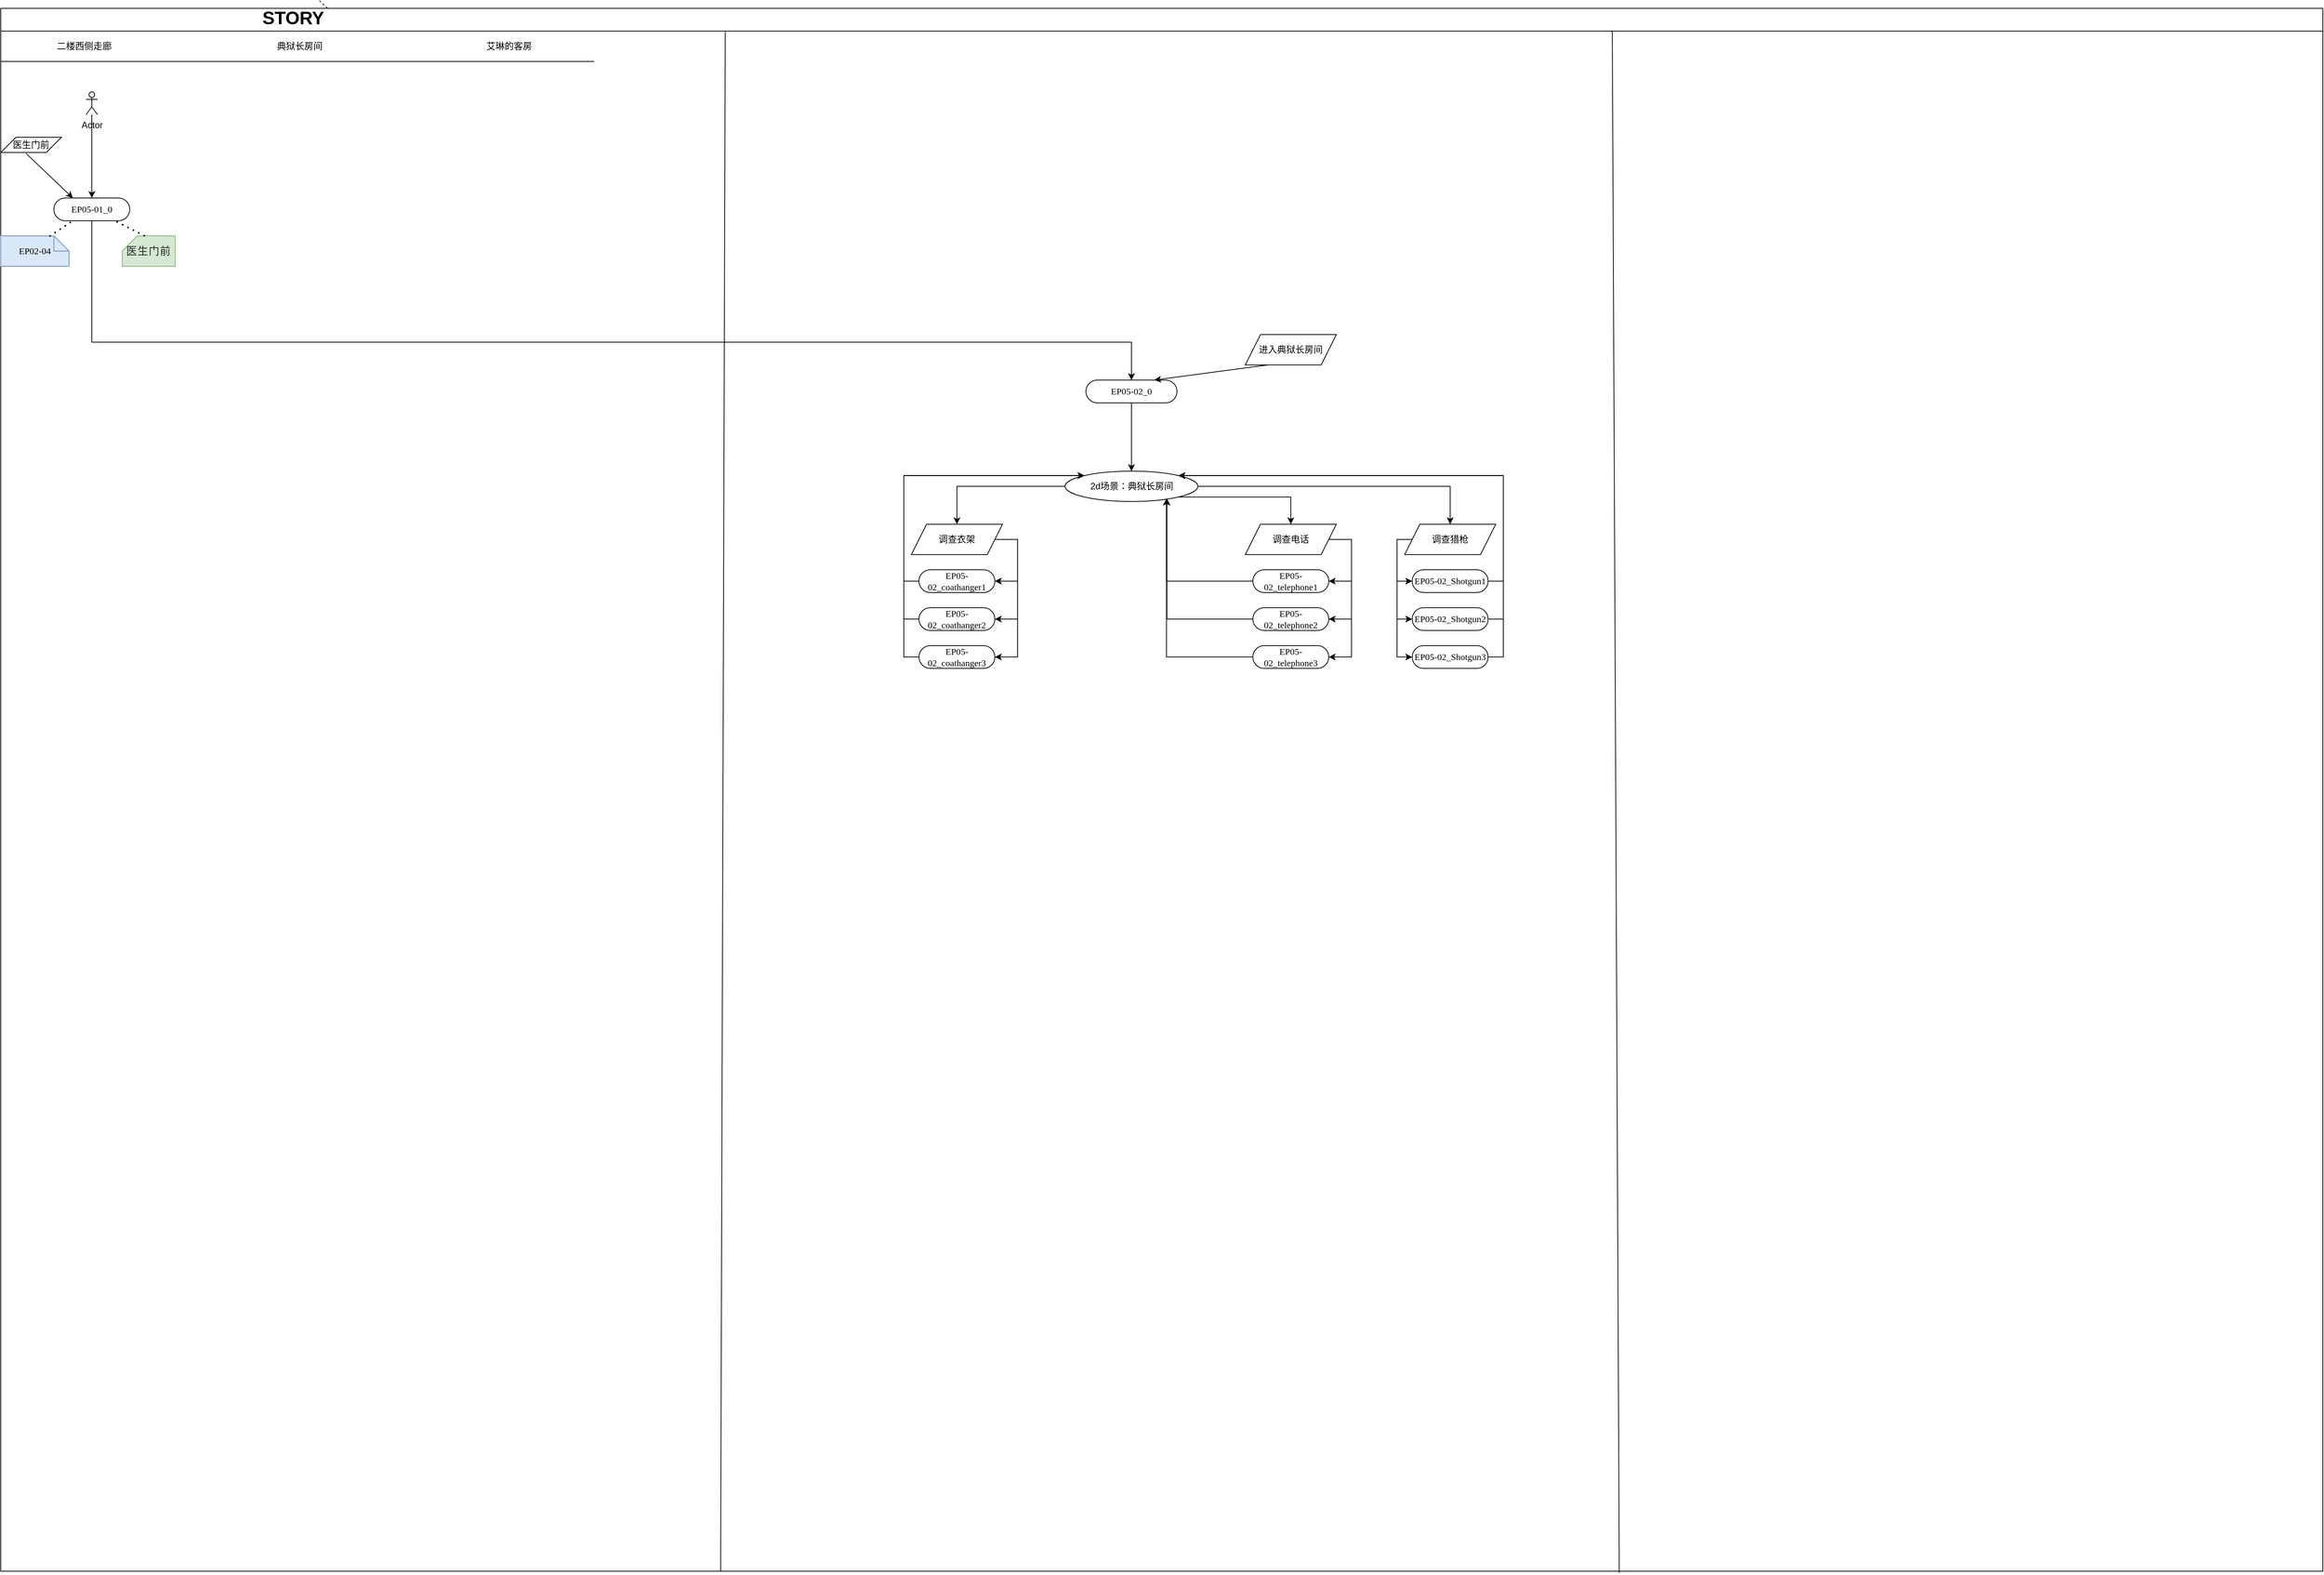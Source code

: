 <mxfile version="14.5.0" type="github">
  <diagram id="Zn5WJBOPdBaQIErQQMCe" name="Page-1">
    <mxGraphModel dx="947" dy="898" grid="1" gridSize="10" guides="1" tooltips="1" connect="1" arrows="1" fold="1" page="1" pageScale="1" pageWidth="827" pageHeight="1169" math="0" shadow="0">
      <root>
        <mxCell id="0" />
        <mxCell id="1" parent="0" />
        <mxCell id="elaPlwufUbfxa7BBgDb5-1" value="" style="rounded=0;whiteSpace=wrap;html=1;" vertex="1" parent="1">
          <mxGeometry x="20" y="10" width="3060" height="2060" as="geometry" />
        </mxCell>
        <mxCell id="elaPlwufUbfxa7BBgDb5-2" value="" style="rounded=0;whiteSpace=wrap;html=1;" vertex="1" parent="1">
          <mxGeometry x="20" y="10" width="3060" height="30" as="geometry" />
        </mxCell>
        <mxCell id="elaPlwufUbfxa7BBgDb5-3" value="STORY" style="text;strokeColor=none;fillColor=none;html=1;fontSize=24;fontStyle=1;verticalAlign=middle;align=center;" vertex="1" parent="1">
          <mxGeometry x="310" y="5" width="190" height="35" as="geometry" />
        </mxCell>
        <mxCell id="elaPlwufUbfxa7BBgDb5-4" value="" style="endArrow=none;dashed=1;html=1;" edge="1" parent="1" source="elaPlwufUbfxa7BBgDb5-1">
          <mxGeometry width="50" height="50" relative="1" as="geometry">
            <mxPoint x="390" y="50" as="sourcePoint" />
            <mxPoint x="440" as="targetPoint" />
          </mxGeometry>
        </mxCell>
        <mxCell id="elaPlwufUbfxa7BBgDb5-8" value="" style="endArrow=none;html=1;" edge="1" parent="1">
          <mxGeometry width="50" height="50" relative="1" as="geometry">
            <mxPoint x="20" y="80" as="sourcePoint" />
            <mxPoint x="802" y="80" as="targetPoint" />
          </mxGeometry>
        </mxCell>
        <mxCell id="elaPlwufUbfxa7BBgDb5-9" value="" style="endArrow=none;html=1;entryX=0.312;entryY=1.029;entryDx=0;entryDy=0;entryPerimeter=0;exitX=0.31;exitY=1;exitDx=0;exitDy=0;exitPerimeter=0;" edge="1" parent="1" source="elaPlwufUbfxa7BBgDb5-1" target="elaPlwufUbfxa7BBgDb5-2">
          <mxGeometry width="50" height="50" relative="1" as="geometry">
            <mxPoint x="164" y="80" as="sourcePoint" />
            <mxPoint x="158" y="43" as="targetPoint" />
          </mxGeometry>
        </mxCell>
        <mxCell id="elaPlwufUbfxa7BBgDb5-10" value="" style="endArrow=none;html=1;entryX=0.694;entryY=1.007;entryDx=0;entryDy=0;entryPerimeter=0;exitX=0.697;exitY=1.001;exitDx=0;exitDy=0;exitPerimeter=0;" edge="1" parent="1" source="elaPlwufUbfxa7BBgDb5-1" target="elaPlwufUbfxa7BBgDb5-2">
          <mxGeometry width="50" height="50" relative="1" as="geometry">
            <mxPoint x="561" y="1250" as="sourcePoint" />
            <mxPoint x="543" y="50" as="targetPoint" />
          </mxGeometry>
        </mxCell>
        <mxCell id="elaPlwufUbfxa7BBgDb5-11" value="二楼西侧走廊" style="text;html=1;strokeColor=none;fillColor=none;align=center;verticalAlign=middle;whiteSpace=wrap;rounded=0;" vertex="1" parent="1">
          <mxGeometry x="70" y="40" width="120" height="40" as="geometry" />
        </mxCell>
        <mxCell id="elaPlwufUbfxa7BBgDb5-23" value="" style="edgeStyle=orthogonalEdgeStyle;rounded=0;orthogonalLoop=1;jettySize=auto;html=1;" edge="1" parent="1" source="elaPlwufUbfxa7BBgDb5-13" target="elaPlwufUbfxa7BBgDb5-22">
          <mxGeometry relative="1" as="geometry" />
        </mxCell>
        <mxCell id="elaPlwufUbfxa7BBgDb5-13" value="Actor" style="shape=umlActor;verticalLabelPosition=bottom;verticalAlign=top;html=1;outlineConnect=0;" vertex="1" parent="1">
          <mxGeometry x="132.5" y="120" width="15" height="30" as="geometry" />
        </mxCell>
        <mxCell id="elaPlwufUbfxa7BBgDb5-14" value="医生门前" style="shape=parallelogram;perimeter=parallelogramPerimeter;whiteSpace=wrap;html=1;fixedSize=1;" vertex="1" parent="1">
          <mxGeometry x="20.0" y="180" width="80" height="20" as="geometry" />
        </mxCell>
        <mxCell id="elaPlwufUbfxa7BBgDb5-43" value="" style="edgeStyle=orthogonalEdgeStyle;rounded=0;orthogonalLoop=1;jettySize=auto;html=1;" edge="1" parent="1" source="elaPlwufUbfxa7BBgDb5-22" target="elaPlwufUbfxa7BBgDb5-42">
          <mxGeometry relative="1" as="geometry">
            <Array as="points">
              <mxPoint x="140" y="450" />
              <mxPoint x="1510" y="450" />
            </Array>
          </mxGeometry>
        </mxCell>
        <mxCell id="elaPlwufUbfxa7BBgDb5-22" value="EP05-01_0" style="rounded=1;whiteSpace=wrap;html=1;shadow=0;comic=0;labelBackgroundColor=none;strokeWidth=1;fontFamily=Verdana;fontSize=12;align=center;arcSize=50;" vertex="1" parent="1">
          <mxGeometry x="90" y="260" width="100" height="30" as="geometry" />
        </mxCell>
        <mxCell id="elaPlwufUbfxa7BBgDb5-25" value="" style="endArrow=classic;html=1;exitX=0.369;exitY=1.059;exitDx=0;exitDy=0;exitPerimeter=0;entryX=0.25;entryY=0;entryDx=0;entryDy=0;" edge="1" parent="1" target="elaPlwufUbfxa7BBgDb5-22">
          <mxGeometry width="50" height="50" relative="1" as="geometry">
            <mxPoint x="53.291" y="201.18" as="sourcePoint" />
            <mxPoint x="210" y="200" as="targetPoint" />
          </mxGeometry>
        </mxCell>
        <mxCell id="elaPlwufUbfxa7BBgDb5-27" value="&lt;span style=&quot;font-size: 10.5pt ; color: #262626 ; letter-spacing: 0.55pt&quot;&gt;医生门前&lt;/span&gt;" style="shape=card;whiteSpace=wrap;html=1;size=20;fillColor=#d5e8d4;strokeColor=#82b366;" vertex="1" parent="1">
          <mxGeometry x="180" y="310" width="70" height="40" as="geometry" />
        </mxCell>
        <mxCell id="elaPlwufUbfxa7BBgDb5-29" value="EP02-04" style="shape=note;whiteSpace=wrap;html=1;rounded=0;shadow=0;comic=0;labelBackgroundColor=none;strokeWidth=1;fontFamily=Verdana;fontSize=12;align=center;size=20;fillColor=#dae8fc;strokeColor=#6c8ebf;" vertex="1" parent="1">
          <mxGeometry x="20" y="310" width="90" height="40" as="geometry" />
        </mxCell>
        <mxCell id="elaPlwufUbfxa7BBgDb5-34" value="" style="endArrow=none;dashed=1;html=1;dashPattern=1 3;strokeWidth=2;" edge="1" parent="1" target="elaPlwufUbfxa7BBgDb5-22">
          <mxGeometry width="50" height="50" relative="1" as="geometry">
            <mxPoint x="210" y="310" as="sourcePoint" />
            <mxPoint x="260" y="260" as="targetPoint" />
          </mxGeometry>
        </mxCell>
        <mxCell id="elaPlwufUbfxa7BBgDb5-37" value="" style="endArrow=none;dashed=1;html=1;dashPattern=1 3;strokeWidth=2;exitX=0.713;exitY=0.014;exitDx=0;exitDy=0;exitPerimeter=0;entryX=0.25;entryY=1;entryDx=0;entryDy=0;" edge="1" parent="1" source="elaPlwufUbfxa7BBgDb5-29" target="elaPlwufUbfxa7BBgDb5-22">
          <mxGeometry width="50" height="50" relative="1" as="geometry">
            <mxPoint x="40" y="330" as="sourcePoint" />
            <mxPoint x="90" y="280" as="targetPoint" />
          </mxGeometry>
        </mxCell>
        <mxCell id="elaPlwufUbfxa7BBgDb5-51" value="" style="edgeStyle=orthogonalEdgeStyle;rounded=0;orthogonalLoop=1;jettySize=auto;html=1;entryX=0.5;entryY=0;entryDx=0;entryDy=0;" edge="1" parent="1" source="elaPlwufUbfxa7BBgDb5-42" target="elaPlwufUbfxa7BBgDb5-58">
          <mxGeometry relative="1" as="geometry">
            <mxPoint x="1510" y="620" as="targetPoint" />
          </mxGeometry>
        </mxCell>
        <mxCell id="elaPlwufUbfxa7BBgDb5-42" value="EP05-02_0" style="whiteSpace=wrap;html=1;rounded=1;shadow=0;fontFamily=Verdana;strokeWidth=1;arcSize=50;comic=0;" vertex="1" parent="1">
          <mxGeometry x="1450" y="500" width="120" height="30" as="geometry" />
        </mxCell>
        <mxCell id="elaPlwufUbfxa7BBgDb5-46" value="典狱长房间" style="text;html=1;strokeColor=none;fillColor=none;align=center;verticalAlign=middle;whiteSpace=wrap;rounded=0;" vertex="1" parent="1">
          <mxGeometry x="376" y="50" width="76" height="20" as="geometry" />
        </mxCell>
        <mxCell id="elaPlwufUbfxa7BBgDb5-47" value="艾琳的客房" style="text;html=1;strokeColor=none;fillColor=none;align=center;verticalAlign=middle;whiteSpace=wrap;rounded=0;" vertex="1" parent="1">
          <mxGeometry x="640" y="50" width="100" height="20" as="geometry" />
        </mxCell>
        <mxCell id="elaPlwufUbfxa7BBgDb5-48" value="进入典狱长房间" style="shape=parallelogram;perimeter=parallelogramPerimeter;whiteSpace=wrap;html=1;fixedSize=1;" vertex="1" parent="1">
          <mxGeometry x="1660" y="440" width="120" height="40" as="geometry" />
        </mxCell>
        <mxCell id="elaPlwufUbfxa7BBgDb5-57" value="" style="endArrow=classic;html=1;exitX=0.25;exitY=1;exitDx=0;exitDy=0;entryX=0.75;entryY=0;entryDx=0;entryDy=0;" edge="1" parent="1" source="elaPlwufUbfxa7BBgDb5-48" target="elaPlwufUbfxa7BBgDb5-42">
          <mxGeometry width="50" height="50" relative="1" as="geometry">
            <mxPoint x="1930" y="780" as="sourcePoint" />
            <mxPoint x="1980" y="730" as="targetPoint" />
          </mxGeometry>
        </mxCell>
        <mxCell id="elaPlwufUbfxa7BBgDb5-84" style="edgeStyle=orthogonalEdgeStyle;rounded=0;orthogonalLoop=1;jettySize=auto;html=1;exitX=0;exitY=0.5;exitDx=0;exitDy=0;fontFamily=Verdana;" edge="1" parent="1" source="elaPlwufUbfxa7BBgDb5-58" target="elaPlwufUbfxa7BBgDb5-81">
          <mxGeometry relative="1" as="geometry" />
        </mxCell>
        <mxCell id="elaPlwufUbfxa7BBgDb5-85" style="edgeStyle=orthogonalEdgeStyle;rounded=0;orthogonalLoop=1;jettySize=auto;html=1;exitX=1;exitY=1;exitDx=0;exitDy=0;fontFamily=Verdana;" edge="1" parent="1" source="elaPlwufUbfxa7BBgDb5-58" target="elaPlwufUbfxa7BBgDb5-82">
          <mxGeometry relative="1" as="geometry" />
        </mxCell>
        <mxCell id="elaPlwufUbfxa7BBgDb5-86" style="edgeStyle=orthogonalEdgeStyle;rounded=0;orthogonalLoop=1;jettySize=auto;html=1;exitX=1;exitY=0.5;exitDx=0;exitDy=0;fontFamily=Verdana;" edge="1" parent="1" source="elaPlwufUbfxa7BBgDb5-58" target="elaPlwufUbfxa7BBgDb5-83">
          <mxGeometry relative="1" as="geometry" />
        </mxCell>
        <mxCell id="elaPlwufUbfxa7BBgDb5-58" value="2d场景：典狱长房间" style="ellipse;whiteSpace=wrap;html=1;" vertex="1" parent="1">
          <mxGeometry x="1422.5" y="620" width="175" height="40" as="geometry" />
        </mxCell>
        <mxCell id="elaPlwufUbfxa7BBgDb5-91" style="edgeStyle=orthogonalEdgeStyle;rounded=0;orthogonalLoop=1;jettySize=auto;html=1;exitX=1;exitY=0.5;exitDx=0;exitDy=0;entryX=1;entryY=0.5;entryDx=0;entryDy=0;fontFamily=Verdana;" edge="1" parent="1" source="elaPlwufUbfxa7BBgDb5-81" target="elaPlwufUbfxa7BBgDb5-90">
          <mxGeometry relative="1" as="geometry">
            <Array as="points">
              <mxPoint x="1360" y="710" />
              <mxPoint x="1360" y="765" />
            </Array>
          </mxGeometry>
        </mxCell>
        <mxCell id="elaPlwufUbfxa7BBgDb5-92" style="edgeStyle=orthogonalEdgeStyle;rounded=0;orthogonalLoop=1;jettySize=auto;html=1;exitX=1;exitY=0.5;exitDx=0;exitDy=0;entryX=1;entryY=0.5;entryDx=0;entryDy=0;fontFamily=Verdana;" edge="1" parent="1" source="elaPlwufUbfxa7BBgDb5-81" target="elaPlwufUbfxa7BBgDb5-89">
          <mxGeometry relative="1" as="geometry">
            <Array as="points">
              <mxPoint x="1360" y="710" />
              <mxPoint x="1360" y="815" />
            </Array>
          </mxGeometry>
        </mxCell>
        <mxCell id="elaPlwufUbfxa7BBgDb5-93" style="edgeStyle=orthogonalEdgeStyle;rounded=0;orthogonalLoop=1;jettySize=auto;html=1;exitX=1;exitY=0.5;exitDx=0;exitDy=0;entryX=1;entryY=0.5;entryDx=0;entryDy=0;fontFamily=Verdana;" edge="1" parent="1" source="elaPlwufUbfxa7BBgDb5-81" target="elaPlwufUbfxa7BBgDb5-87">
          <mxGeometry relative="1" as="geometry">
            <Array as="points">
              <mxPoint x="1360" y="710" />
              <mxPoint x="1360" y="865" />
            </Array>
          </mxGeometry>
        </mxCell>
        <mxCell id="elaPlwufUbfxa7BBgDb5-81" value="调查衣架" style="shape=parallelogram;perimeter=parallelogramPerimeter;whiteSpace=wrap;html=1;fixedSize=1;rounded=0;shadow=0;comic=0;strokeWidth=1;fontFamily=Verdana;" vertex="1" parent="1">
          <mxGeometry x="1220" y="690" width="120" height="40" as="geometry" />
        </mxCell>
        <mxCell id="elaPlwufUbfxa7BBgDb5-103" style="edgeStyle=orthogonalEdgeStyle;rounded=0;orthogonalLoop=1;jettySize=auto;html=1;exitX=1;exitY=0.5;exitDx=0;exitDy=0;entryX=1;entryY=0.5;entryDx=0;entryDy=0;fontFamily=Verdana;" edge="1" parent="1" source="elaPlwufUbfxa7BBgDb5-82" target="elaPlwufUbfxa7BBgDb5-99">
          <mxGeometry relative="1" as="geometry">
            <Array as="points">
              <mxPoint x="1800" y="710" />
              <mxPoint x="1800" y="765" />
            </Array>
          </mxGeometry>
        </mxCell>
        <mxCell id="elaPlwufUbfxa7BBgDb5-104" style="edgeStyle=orthogonalEdgeStyle;rounded=0;orthogonalLoop=1;jettySize=auto;html=1;exitX=1;exitY=0.5;exitDx=0;exitDy=0;entryX=1;entryY=0.5;entryDx=0;entryDy=0;fontFamily=Verdana;" edge="1" parent="1" source="elaPlwufUbfxa7BBgDb5-82" target="elaPlwufUbfxa7BBgDb5-98">
          <mxGeometry relative="1" as="geometry">
            <Array as="points">
              <mxPoint x="1800" y="710" />
              <mxPoint x="1800" y="815" />
            </Array>
          </mxGeometry>
        </mxCell>
        <mxCell id="elaPlwufUbfxa7BBgDb5-105" style="edgeStyle=orthogonalEdgeStyle;rounded=0;orthogonalLoop=1;jettySize=auto;html=1;exitX=1;exitY=0.5;exitDx=0;exitDy=0;entryX=1;entryY=0.5;entryDx=0;entryDy=0;fontFamily=Verdana;" edge="1" parent="1" source="elaPlwufUbfxa7BBgDb5-82" target="elaPlwufUbfxa7BBgDb5-97">
          <mxGeometry relative="1" as="geometry">
            <Array as="points">
              <mxPoint x="1800" y="710" />
              <mxPoint x="1800" y="865" />
            </Array>
          </mxGeometry>
        </mxCell>
        <mxCell id="elaPlwufUbfxa7BBgDb5-82" value="调查电话" style="shape=parallelogram;perimeter=parallelogramPerimeter;whiteSpace=wrap;html=1;fixedSize=1;rounded=0;shadow=0;comic=0;strokeWidth=1;fontFamily=Verdana;" vertex="1" parent="1">
          <mxGeometry x="1660" y="690" width="120" height="40" as="geometry" />
        </mxCell>
        <mxCell id="elaPlwufUbfxa7BBgDb5-109" style="edgeStyle=orthogonalEdgeStyle;rounded=0;orthogonalLoop=1;jettySize=auto;html=1;exitX=0;exitY=0.5;exitDx=0;exitDy=0;entryX=0;entryY=0.5;entryDx=0;entryDy=0;fontFamily=Verdana;" edge="1" parent="1" source="elaPlwufUbfxa7BBgDb5-83" target="elaPlwufUbfxa7BBgDb5-102">
          <mxGeometry relative="1" as="geometry">
            <Array as="points">
              <mxPoint x="1860" y="710" />
              <mxPoint x="1860" y="765" />
            </Array>
          </mxGeometry>
        </mxCell>
        <mxCell id="elaPlwufUbfxa7BBgDb5-110" style="edgeStyle=orthogonalEdgeStyle;rounded=0;orthogonalLoop=1;jettySize=auto;html=1;exitX=0;exitY=0.5;exitDx=0;exitDy=0;entryX=0;entryY=0.5;entryDx=0;entryDy=0;fontFamily=Verdana;" edge="1" parent="1" source="elaPlwufUbfxa7BBgDb5-83" target="elaPlwufUbfxa7BBgDb5-101">
          <mxGeometry relative="1" as="geometry">
            <Array as="points">
              <mxPoint x="1860" y="710" />
              <mxPoint x="1860" y="815" />
            </Array>
          </mxGeometry>
        </mxCell>
        <mxCell id="elaPlwufUbfxa7BBgDb5-111" style="edgeStyle=orthogonalEdgeStyle;rounded=0;orthogonalLoop=1;jettySize=auto;html=1;exitX=0;exitY=0.5;exitDx=0;exitDy=0;entryX=0;entryY=0.5;entryDx=0;entryDy=0;fontFamily=Verdana;" edge="1" parent="1" source="elaPlwufUbfxa7BBgDb5-83" target="elaPlwufUbfxa7BBgDb5-100">
          <mxGeometry relative="1" as="geometry">
            <Array as="points">
              <mxPoint x="1860" y="710" />
              <mxPoint x="1860" y="865" />
            </Array>
          </mxGeometry>
        </mxCell>
        <mxCell id="elaPlwufUbfxa7BBgDb5-83" value="调查猎枪" style="shape=parallelogram;perimeter=parallelogramPerimeter;whiteSpace=wrap;html=1;fixedSize=1;rounded=0;shadow=0;comic=0;strokeWidth=1;fontFamily=Verdana;" vertex="1" parent="1">
          <mxGeometry x="1870" y="690" width="120" height="40" as="geometry" />
        </mxCell>
        <mxCell id="elaPlwufUbfxa7BBgDb5-96" style="edgeStyle=orthogonalEdgeStyle;rounded=0;orthogonalLoop=1;jettySize=auto;html=1;exitX=0;exitY=0.5;exitDx=0;exitDy=0;entryX=0;entryY=0;entryDx=0;entryDy=0;fontFamily=Verdana;" edge="1" parent="1" source="elaPlwufUbfxa7BBgDb5-87" target="elaPlwufUbfxa7BBgDb5-58">
          <mxGeometry relative="1" as="geometry">
            <Array as="points">
              <mxPoint x="1210" y="865" />
              <mxPoint x="1210" y="626" />
            </Array>
          </mxGeometry>
        </mxCell>
        <mxCell id="elaPlwufUbfxa7BBgDb5-87" value="EP05-02_coathanger3" style="rounded=1;whiteSpace=wrap;html=1;shadow=0;comic=0;labelBackgroundColor=none;strokeWidth=1;fontFamily=Verdana;fontSize=12;align=center;arcSize=50;" vertex="1" parent="1">
          <mxGeometry x="1230" y="850" width="100" height="30" as="geometry" />
        </mxCell>
        <mxCell id="elaPlwufUbfxa7BBgDb5-95" style="edgeStyle=orthogonalEdgeStyle;rounded=0;orthogonalLoop=1;jettySize=auto;html=1;exitX=0;exitY=0.5;exitDx=0;exitDy=0;entryX=0;entryY=0;entryDx=0;entryDy=0;fontFamily=Verdana;" edge="1" parent="1" source="elaPlwufUbfxa7BBgDb5-89" target="elaPlwufUbfxa7BBgDb5-58">
          <mxGeometry relative="1" as="geometry">
            <Array as="points">
              <mxPoint x="1210" y="815" />
              <mxPoint x="1210" y="626" />
            </Array>
          </mxGeometry>
        </mxCell>
        <mxCell id="elaPlwufUbfxa7BBgDb5-89" value="EP05-02_coathanger2" style="rounded=1;whiteSpace=wrap;html=1;shadow=0;comic=0;labelBackgroundColor=none;strokeWidth=1;fontFamily=Verdana;fontSize=12;align=center;arcSize=50;" vertex="1" parent="1">
          <mxGeometry x="1230" y="800" width="100" height="30" as="geometry" />
        </mxCell>
        <mxCell id="elaPlwufUbfxa7BBgDb5-94" style="edgeStyle=orthogonalEdgeStyle;rounded=0;orthogonalLoop=1;jettySize=auto;html=1;exitX=0;exitY=0.5;exitDx=0;exitDy=0;entryX=0;entryY=0;entryDx=0;entryDy=0;fontFamily=Verdana;" edge="1" parent="1" source="elaPlwufUbfxa7BBgDb5-90" target="elaPlwufUbfxa7BBgDb5-58">
          <mxGeometry relative="1" as="geometry">
            <Array as="points">
              <mxPoint x="1210" y="765" />
              <mxPoint x="1210" y="626" />
            </Array>
          </mxGeometry>
        </mxCell>
        <mxCell id="elaPlwufUbfxa7BBgDb5-90" value="EP05-02_coathanger1" style="rounded=1;whiteSpace=wrap;html=1;shadow=0;comic=0;labelBackgroundColor=none;strokeWidth=1;fontFamily=Verdana;fontSize=12;align=center;arcSize=50;" vertex="1" parent="1">
          <mxGeometry x="1230" y="750" width="100" height="30" as="geometry" />
        </mxCell>
        <mxCell id="elaPlwufUbfxa7BBgDb5-108" style="edgeStyle=orthogonalEdgeStyle;rounded=0;orthogonalLoop=1;jettySize=auto;html=1;exitX=0;exitY=0.5;exitDx=0;exitDy=0;entryX=0.764;entryY=0.9;entryDx=0;entryDy=0;entryPerimeter=0;fontFamily=Verdana;" edge="1" parent="1" source="elaPlwufUbfxa7BBgDb5-97" target="elaPlwufUbfxa7BBgDb5-58">
          <mxGeometry relative="1" as="geometry" />
        </mxCell>
        <mxCell id="elaPlwufUbfxa7BBgDb5-97" value="EP05-02_telephone3" style="rounded=1;whiteSpace=wrap;html=1;shadow=0;comic=0;labelBackgroundColor=none;strokeWidth=1;fontFamily=Verdana;fontSize=12;align=center;arcSize=50;" vertex="1" parent="1">
          <mxGeometry x="1670" y="850" width="100" height="30" as="geometry" />
        </mxCell>
        <mxCell id="elaPlwufUbfxa7BBgDb5-107" style="edgeStyle=orthogonalEdgeStyle;rounded=0;orthogonalLoop=1;jettySize=auto;html=1;exitX=0;exitY=0.5;exitDx=0;exitDy=0;entryX=0.767;entryY=0.9;entryDx=0;entryDy=0;entryPerimeter=0;fontFamily=Verdana;" edge="1" parent="1" source="elaPlwufUbfxa7BBgDb5-98" target="elaPlwufUbfxa7BBgDb5-58">
          <mxGeometry relative="1" as="geometry" />
        </mxCell>
        <mxCell id="elaPlwufUbfxa7BBgDb5-98" value="EP05-02_telephone2" style="rounded=1;whiteSpace=wrap;html=1;shadow=0;comic=0;labelBackgroundColor=none;strokeWidth=1;fontFamily=Verdana;fontSize=12;align=center;arcSize=50;" vertex="1" parent="1">
          <mxGeometry x="1670" y="800" width="100" height="30" as="geometry" />
        </mxCell>
        <mxCell id="elaPlwufUbfxa7BBgDb5-106" style="edgeStyle=orthogonalEdgeStyle;rounded=0;orthogonalLoop=1;jettySize=auto;html=1;exitX=0;exitY=0.5;exitDx=0;exitDy=0;entryX=0.764;entryY=0.9;entryDx=0;entryDy=0;entryPerimeter=0;fontFamily=Verdana;" edge="1" parent="1" source="elaPlwufUbfxa7BBgDb5-99" target="elaPlwufUbfxa7BBgDb5-58">
          <mxGeometry relative="1" as="geometry">
            <Array as="points">
              <mxPoint x="1556" y="765" />
            </Array>
          </mxGeometry>
        </mxCell>
        <mxCell id="elaPlwufUbfxa7BBgDb5-99" value="EP05-02_telephone1" style="rounded=1;whiteSpace=wrap;html=1;shadow=0;comic=0;labelBackgroundColor=none;strokeWidth=1;fontFamily=Verdana;fontSize=12;align=center;arcSize=50;" vertex="1" parent="1">
          <mxGeometry x="1670" y="750" width="100" height="30" as="geometry" />
        </mxCell>
        <mxCell id="elaPlwufUbfxa7BBgDb5-116" style="edgeStyle=orthogonalEdgeStyle;rounded=0;orthogonalLoop=1;jettySize=auto;html=1;exitX=1;exitY=0.5;exitDx=0;exitDy=0;entryX=1;entryY=0;entryDx=0;entryDy=0;fontFamily=Verdana;" edge="1" parent="1" source="elaPlwufUbfxa7BBgDb5-100" target="elaPlwufUbfxa7BBgDb5-58">
          <mxGeometry relative="1" as="geometry">
            <Array as="points">
              <mxPoint x="2000" y="865" />
              <mxPoint x="2000" y="626" />
            </Array>
          </mxGeometry>
        </mxCell>
        <mxCell id="elaPlwufUbfxa7BBgDb5-100" value="EP05-02_Shotgun3" style="rounded=1;whiteSpace=wrap;html=1;shadow=0;comic=0;labelBackgroundColor=none;strokeWidth=1;fontFamily=Verdana;fontSize=12;align=center;arcSize=50;" vertex="1" parent="1">
          <mxGeometry x="1880" y="850" width="100" height="30" as="geometry" />
        </mxCell>
        <mxCell id="elaPlwufUbfxa7BBgDb5-115" style="edgeStyle=orthogonalEdgeStyle;rounded=0;orthogonalLoop=1;jettySize=auto;html=1;exitX=1;exitY=0.5;exitDx=0;exitDy=0;fontFamily=Verdana;entryX=1;entryY=0;entryDx=0;entryDy=0;" edge="1" parent="1" source="elaPlwufUbfxa7BBgDb5-101" target="elaPlwufUbfxa7BBgDb5-58">
          <mxGeometry relative="1" as="geometry">
            <Array as="points">
              <mxPoint x="2000" y="815" />
              <mxPoint x="2000" y="626" />
            </Array>
          </mxGeometry>
        </mxCell>
        <mxCell id="elaPlwufUbfxa7BBgDb5-101" value="EP05-02_Shotgun2" style="rounded=1;whiteSpace=wrap;html=1;shadow=0;comic=0;labelBackgroundColor=none;strokeWidth=1;fontFamily=Verdana;fontSize=12;align=center;arcSize=50;" vertex="1" parent="1">
          <mxGeometry x="1880" y="800" width="100" height="30" as="geometry" />
        </mxCell>
        <mxCell id="elaPlwufUbfxa7BBgDb5-112" style="edgeStyle=orthogonalEdgeStyle;rounded=0;orthogonalLoop=1;jettySize=auto;html=1;exitX=1;exitY=0.5;exitDx=0;exitDy=0;entryX=1;entryY=0;entryDx=0;entryDy=0;fontFamily=Verdana;" edge="1" parent="1" source="elaPlwufUbfxa7BBgDb5-102" target="elaPlwufUbfxa7BBgDb5-58">
          <mxGeometry relative="1" as="geometry">
            <Array as="points">
              <mxPoint x="2000" y="765" />
              <mxPoint x="2000" y="626" />
            </Array>
          </mxGeometry>
        </mxCell>
        <mxCell id="elaPlwufUbfxa7BBgDb5-102" value="EP05-02_Shotgun1" style="rounded=1;whiteSpace=wrap;html=1;shadow=0;comic=0;labelBackgroundColor=none;strokeWidth=1;fontFamily=Verdana;fontSize=12;align=center;arcSize=50;" vertex="1" parent="1">
          <mxGeometry x="1880" y="750" width="100" height="30" as="geometry" />
        </mxCell>
      </root>
    </mxGraphModel>
  </diagram>
</mxfile>
